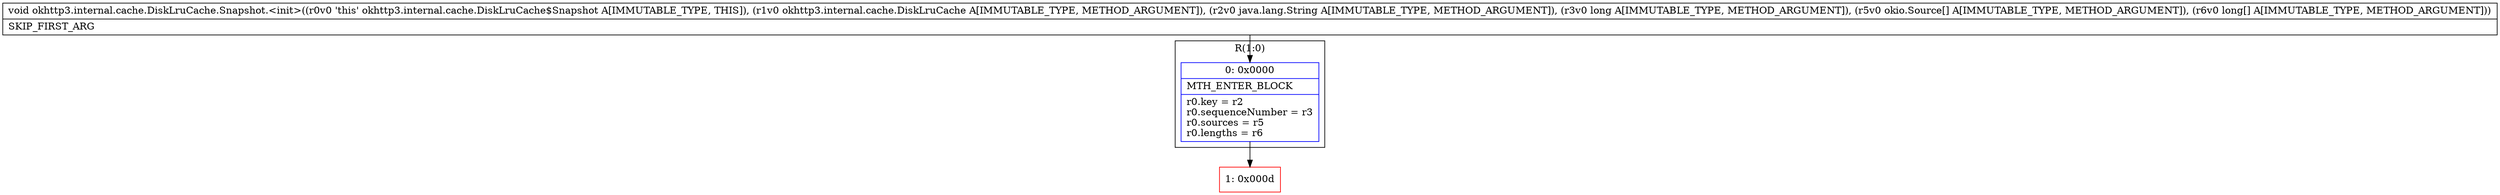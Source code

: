 digraph "CFG forokhttp3.internal.cache.DiskLruCache.Snapshot.\<init\>(Lokhttp3\/internal\/cache\/DiskLruCache;Ljava\/lang\/String;J[Lokio\/Source;[J)V" {
subgraph cluster_Region_544582672 {
label = "R(1:0)";
node [shape=record,color=blue];
Node_0 [shape=record,label="{0\:\ 0x0000|MTH_ENTER_BLOCK\l|r0.key = r2\lr0.sequenceNumber = r3\lr0.sources = r5\lr0.lengths = r6\l}"];
}
Node_1 [shape=record,color=red,label="{1\:\ 0x000d}"];
MethodNode[shape=record,label="{void okhttp3.internal.cache.DiskLruCache.Snapshot.\<init\>((r0v0 'this' okhttp3.internal.cache.DiskLruCache$Snapshot A[IMMUTABLE_TYPE, THIS]), (r1v0 okhttp3.internal.cache.DiskLruCache A[IMMUTABLE_TYPE, METHOD_ARGUMENT]), (r2v0 java.lang.String A[IMMUTABLE_TYPE, METHOD_ARGUMENT]), (r3v0 long A[IMMUTABLE_TYPE, METHOD_ARGUMENT]), (r5v0 okio.Source[] A[IMMUTABLE_TYPE, METHOD_ARGUMENT]), (r6v0 long[] A[IMMUTABLE_TYPE, METHOD_ARGUMENT]))  | SKIP_FIRST_ARG\l}"];
MethodNode -> Node_0;
Node_0 -> Node_1;
}


